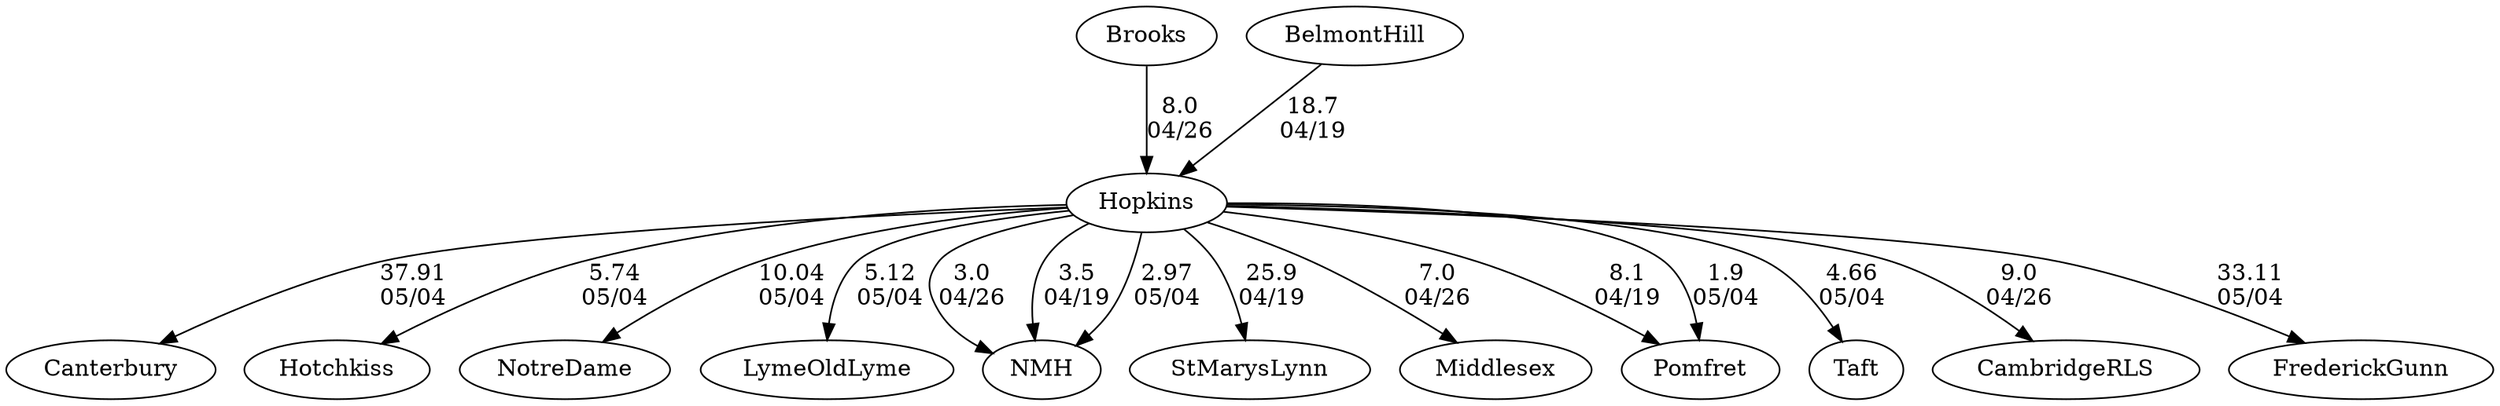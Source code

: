 digraph boys1foursHopkins {Canterbury [URL="boys1foursHopkinsCanterbury.html"];Hotchkiss [URL="boys1foursHopkinsHotchkiss.html"];NotreDame [URL="boys1foursHopkinsNotreDame.html"];Brooks [URL="boys1foursHopkinsBrooks.html"];LymeOldLyme [URL="boys1foursHopkinsLymeOldLyme.html"];NMH [URL="boys1foursHopkinsNMH.html"];StMarysLynn [URL="boys1foursHopkinsStMarysLynn.html"];Middlesex [URL="boys1foursHopkinsMiddlesex.html"];Pomfret [URL="boys1foursHopkinsPomfret.html"];BelmontHill [URL="boys1foursHopkinsBelmontHill.html"];Taft [URL="boys1foursHopkinsTaft.html"];Hopkins [URL="boys1foursHopkinsHopkins.html"];CambridgeRLS [URL="boys1foursHopkinsCambridgeRLS.html"];FrederickGunn [URL="boys1foursHopkinsFrederickGunn.html"];Brooks -> Hopkins[label="8.0
04/26", weight="92", tooltip="NEIRA Boys & Girls Fours,Brooks vs. CRLS, Hopkins, Middlesex and NMH			
Distance: 1500 Conditions: Occasional rain and 10-12 mph cross headwind for first 1000 meters with choppy waters; wind and chop diminished in last 500. Conditions improved somewhat for the later races. Race order 5-1-2-3-4 Comments: Girls second boat event was a dead heat for 1st - even the finish line camera was inconclusive. Thanks to all crews for taking a risk on the weather and making the trip to Brooks for a good afternoon of racing. Thanks for the great cooperation of all crews and especially the coxswains in a 5-lane floating start.
None", URL="https://www.row2k.com/results/resultspage.cfm?UID=168B5F55B689601CCC0CC8B65FAE5BAC&cat=5", random="random"]; 
Hopkins -> NMH[label="3.0
04/26", weight="97", tooltip="NEIRA Boys & Girls Fours,Brooks vs. CRLS, Hopkins, Middlesex and NMH			
Distance: 1500 Conditions: Occasional rain and 10-12 mph cross headwind for first 1000 meters with choppy waters; wind and chop diminished in last 500. Conditions improved somewhat for the later races. Race order 5-1-2-3-4 Comments: Girls second boat event was a dead heat for 1st - even the finish line camera was inconclusive. Thanks to all crews for taking a risk on the weather and making the trip to Brooks for a good afternoon of racing. Thanks for the great cooperation of all crews and especially the coxswains in a 5-lane floating start.
None", URL="https://www.row2k.com/results/resultspage.cfm?UID=168B5F55B689601CCC0CC8B65FAE5BAC&cat=5", random="random"]; 
Hopkins -> Middlesex[label="7.0
04/26", weight="93", tooltip="NEIRA Boys & Girls Fours,Brooks vs. CRLS, Hopkins, Middlesex and NMH			
Distance: 1500 Conditions: Occasional rain and 10-12 mph cross headwind for first 1000 meters with choppy waters; wind and chop diminished in last 500. Conditions improved somewhat for the later races. Race order 5-1-2-3-4 Comments: Girls second boat event was a dead heat for 1st - even the finish line camera was inconclusive. Thanks to all crews for taking a risk on the weather and making the trip to Brooks for a good afternoon of racing. Thanks for the great cooperation of all crews and especially the coxswains in a 5-lane floating start.
None", URL="https://www.row2k.com/results/resultspage.cfm?UID=168B5F55B689601CCC0CC8B65FAE5BAC&cat=5", random="random"]; 
Hopkins -> CambridgeRLS[label="9.0
04/26", weight="91", tooltip="NEIRA Boys & Girls Fours,Brooks vs. CRLS, Hopkins, Middlesex and NMH			
Distance: 1500 Conditions: Occasional rain and 10-12 mph cross headwind for first 1000 meters with choppy waters; wind and chop diminished in last 500. Conditions improved somewhat for the later races. Race order 5-1-2-3-4 Comments: Girls second boat event was a dead heat for 1st - even the finish line camera was inconclusive. Thanks to all crews for taking a risk on the weather and making the trip to Brooks for a good afternoon of racing. Thanks for the great cooperation of all crews and especially the coxswains in a 5-lane floating start.
None", URL="https://www.row2k.com/results/resultspage.cfm?UID=168B5F55B689601CCC0CC8B65FAE5BAC&cat=5", random="random"]; 
BelmontHill -> Hopkins[label="18.7
04/19", weight="82", tooltip="NEIRA Boys , Pomfret v. Belmont Hill, Hopkins, Northfield Mount Hermon, St. Mary's			
Distance: 1500 Conditions: Consistent crossing tailwind (~7-13MPH), with occasional stronger gusts. Light chop after the first 500M. Comments: Tailwinds increased somewhat during the course of racing. Order of boys races: B4, B3, B2, B1, B6, B5. (B5 and B6 were a mix of novice and JV rowers).
None", URL="https://www.row2k.com/results/resultspage.cfm?UID=C1846FF4D524939343D2F034713639A4&cat=1", random="random"]; 
Hopkins -> NMH[label="3.5
04/19", weight="97", tooltip="NEIRA Boys , Pomfret v. Belmont Hill, Hopkins, Northfield Mount Hermon, St. Mary's			
Distance: 1500 Conditions: Consistent crossing tailwind (~7-13MPH), with occasional stronger gusts. Light chop after the first 500M. Comments: Tailwinds increased somewhat during the course of racing. Order of boys races: B4, B3, B2, B1, B6, B5. (B5 and B6 were a mix of novice and JV rowers).
None", URL="https://www.row2k.com/results/resultspage.cfm?UID=C1846FF4D524939343D2F034713639A4&cat=1", random="random"]; 
Hopkins -> Pomfret[label="8.1
04/19", weight="92", tooltip="NEIRA Boys , Pomfret v. Belmont Hill, Hopkins, Northfield Mount Hermon, St. Mary's			
Distance: 1500 Conditions: Consistent crossing tailwind (~7-13MPH), with occasional stronger gusts. Light chop after the first 500M. Comments: Tailwinds increased somewhat during the course of racing. Order of boys races: B4, B3, B2, B1, B6, B5. (B5 and B6 were a mix of novice and JV rowers).
None", URL="https://www.row2k.com/results/resultspage.cfm?UID=C1846FF4D524939343D2F034713639A4&cat=1", random="random"]; 
Hopkins -> StMarysLynn[label="25.9
04/19", weight="75", tooltip="NEIRA Boys , Pomfret v. Belmont Hill, Hopkins, Northfield Mount Hermon, St. Mary's			
Distance: 1500 Conditions: Consistent crossing tailwind (~7-13MPH), with occasional stronger gusts. Light chop after the first 500M. Comments: Tailwinds increased somewhat during the course of racing. Order of boys races: B4, B3, B2, B1, B6, B5. (B5 and B6 were a mix of novice and JV rowers).
None", URL="https://www.row2k.com/results/resultspage.cfm?UID=C1846FF4D524939343D2F034713639A4&cat=1", random="random"]; 
Hopkins -> NMH[label="2.97
05/04", weight="98", tooltip="Founder's Day Regatta			
", URL="", random="random"]; 
Hopkins -> LymeOldLyme[label="5.12
05/04", weight="95", tooltip="Founder's Day Regatta			
", URL="", random="random"]; 
Hopkins -> Hotchkiss[label="5.74
05/04", weight="95", tooltip="Founder's Day Regatta			
", URL="", random="random"]; 
Hopkins -> NotreDame[label="10.04
05/04", weight="90", tooltip="Founder's Day Regatta			
", URL="", random="random"]; 
Hopkins -> Taft[label="4.66
05/04", weight="96", tooltip="Founder's Day Regatta			
", URL="", random="random"]; 
Hopkins -> Pomfret[label="1.9
05/04", weight="99", tooltip="Founder's Day Regatta			
", URL="", random="random"]; 
Hopkins -> FrederickGunn[label="33.11
05/04", weight="67", tooltip="Founder's Day Regatta			
", URL="", random="random"]; 
Hopkins -> Canterbury[label="37.91
05/04", weight="63", tooltip="Founder's Day Regatta			
", URL="", random="random"]}